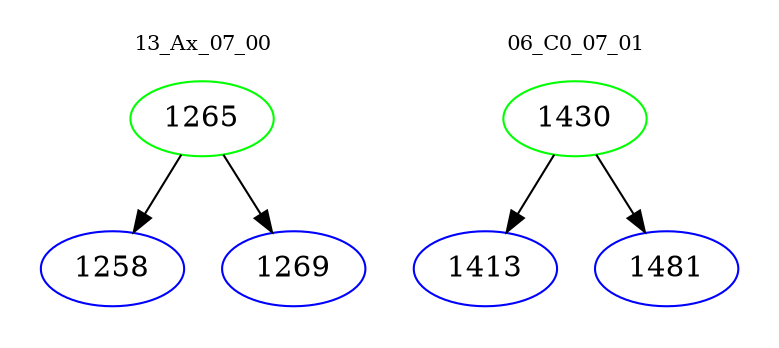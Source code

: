 digraph{
subgraph cluster_0 {
color = white
label = "13_Ax_07_00";
fontsize=10;
T0_1265 [label="1265", color="green"]
T0_1265 -> T0_1258 [color="black"]
T0_1258 [label="1258", color="blue"]
T0_1265 -> T0_1269 [color="black"]
T0_1269 [label="1269", color="blue"]
}
subgraph cluster_1 {
color = white
label = "06_C0_07_01";
fontsize=10;
T1_1430 [label="1430", color="green"]
T1_1430 -> T1_1413 [color="black"]
T1_1413 [label="1413", color="blue"]
T1_1430 -> T1_1481 [color="black"]
T1_1481 [label="1481", color="blue"]
}
}
